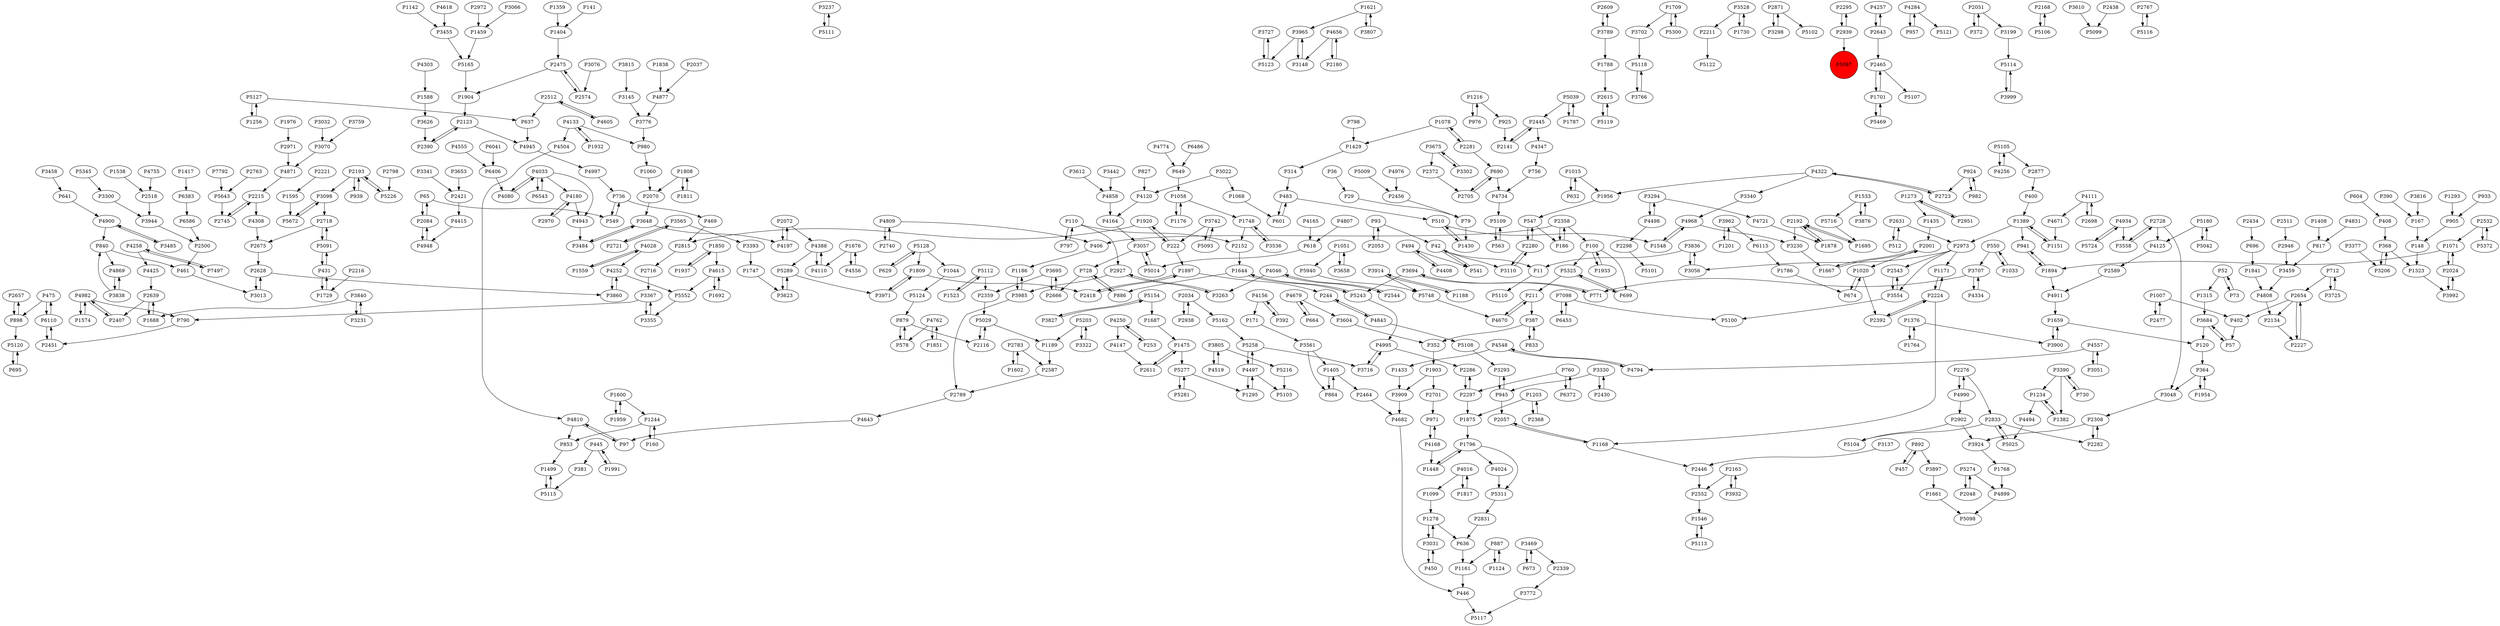 digraph {
	P2657 -> P898
	P3031 -> P1278
	P3860 -> P4252
	P4133 -> P1932
	P3909 -> P4682
	P2971 -> P4871
	P4046 -> P2544
	P2728 -> P3558
	P2973 -> P2543
	P1315 -> P3684
	P2072 -> P4197
	P3294 -> P4498
	P5325 -> P699
	P2358 -> P100
	P1687 -> P1475
	P6110 -> P475
	P1234 -> P4494
	P1850 -> P4615
	P1007 -> P2477
	P2358 -> P406
	P604 -> P408
	P982 -> P924
	P1203 -> P2368
	P3992 -> P2024
	P3237 -> P5111
	P5127 -> P637
	P1559 -> P4028
	P3707 -> P771
	P4033 -> P6543
	P3048 -> P2308
	P1768 -> P4899
	P939 -> P2193
	P387 -> P352
	P3341 -> P2421
	P4408 -> P494
	P1007 -> P402
	P167 -> P148
	P2001 -> P1020
	P5042 -> P5180
	P4168 -> P971
	P3727 -> P5123
	P1747 -> P3623
	P2609 -> P3789
	P1376 -> P1764
	P3838 -> P840
	P4033 -> P4180
	P4197 -> P2072
	P618 -> P5014
	P4133 -> P4504
	P5009 -> P2456
	P3702 -> P5118
	P2211 -> P5122
	P840 -> P461
	P2192 -> P3230
	P2654 -> P2134
	P2141 -> P2445
	P1574 -> P4982
	P2973 -> P1171
	P2587 -> P2789
	P1676 -> P4556
	P6372 -> P760
	P2297 -> P1875
	P3648 -> P4197
	P756 -> P4734
	P5128 -> P1809
	P4807 -> P618
	P6110 -> P2451
	P3716 -> P4995
	P2084 -> P65
	P3900 -> P1659
	P4871 -> P2215
	P2871 -> P3298
	P2276 -> P4990
	P52 -> P1315
	P5154 -> P1687
	P5289 -> P3623
	P892 -> P3897
	P364 -> P1954
	P2446 -> P2552
	P2763 -> P5643
	P2477 -> P1007
	P3695 -> P2359
	P3302 -> P3675
	P2057 -> P1168
	P253 -> P4250
	P2512 -> P4605
	P2295 -> P2939
	P4046 -> P3263
	P5128 -> P1044
	P4809 -> P2740
	P368 -> P1323
	P5039 -> P1787
	P4968 -> P3230
	P1796 -> P5311
	P4519 -> P3805
	P5643 -> P2745
	P1216 -> P976
	P4257 -> P2643
	P4990 -> P2902
	P1256 -> P5127
	P3367 -> P790
	P1389 -> P1151
	P1709 -> P5300
	P1475 -> P5277
	P3815 -> P3145
	P408 -> P368
	P2070 -> P3648
	P3789 -> P2609
	P1937 -> P1850
	P431 -> P1729
	P2705 -> P690
	P42 -> P541
	P4165 -> P618
	P1278 -> P636
	P1897 -> P2418
	P2221 -> P1595
	P898 -> P2657
	P42 -> P3110
	P790 -> P2451
	P3776 -> P980
	P4497 -> P5103
	P712 -> P2654
	P2666 -> P3695
	P3022 -> P4120
	P4125 -> P2589
	P2939 -> P5097
	P1808 -> P1811
	P160 -> P1244
	P3294 -> P4721
	P695 -> P5120
	P5118 -> P3766
	P4899 -> P5098
	P971 -> P4168
	P696 -> P1841
	P4810 -> P853
	P5748 -> P4670
	P97 -> P4810
	P3965 -> P5123
	P483 -> P601
	P3914 -> P1188
	P728 -> P2666
	P4995 -> P3716
	P1878 -> P2192
	P5258 -> P3716
	P1897 -> P244
	P4504 -> P4810
	P1044 -> P5124
	P4556 -> P1676
	P2532 -> P5372
	P1188 -> P3914
	P5029 -> P2116
	P5258 -> P4497
	P5203 -> P3322
	P4256 -> P5105
	P3766 -> P5118
	P1020 -> P674
	P5243 -> P1644
	P1295 -> P4497
	P65 -> P549
	P547 -> P2280
	P4548 -> P4794
	P2163 -> P2552
	P4120 -> P4164
	P1273 -> P1435
	P2456 -> P79
	P4997 -> P736
	P2631 -> P2973
	P4033 -> P4943
	P2339 -> P3772
	P2390 -> P2123
	P5112 -> P2359
	P2193 -> P5226
	P3528 -> P2211
	P1099 -> P1278
	P461 -> P3013
	P736 -> P469
	P11 -> P5110
	P798 -> P1429
	P1216 -> P925
	P5716 -> P1695
	P2927 -> P3263
	P4284 -> P957
	P5311 -> P2831
	P3554 -> P2543
	P3924 -> P1768
	P390 -> P167
	P3469 -> P2339
	P1729 -> P431
	P1956 -> P547
	P728 -> P886
	P3056 -> P3836
	P957 -> P4284
	P2224 -> P1171
	P1644 -> P5243
	P5039 -> P2445
	P1058 -> P1748
	P1904 -> P2123
	P5226 -> P2193
	P1764 -> P1376
	P352 -> P1903
	P2280 -> P547
	P771 -> P3694
	P3442 -> P4858
	P2628 -> P3860
	P4943 -> P3484
	P3013 -> P2628
	P1058 -> P1176
	P2224 -> P2392
	P3742 -> P5093
	P6586 -> P2500
	P4147 -> P2611
	P1548 -> P4968
	P3836 -> P11
	P2445 -> P4347
	P2445 -> P2141
	P5025 -> P2833
	P52 -> P73
	P4774 -> P649
	P3110 -> P2280
	P3684 -> P120
	P3051 -> P4557
	P3455 -> P5165
	P4995 -> P2286
	P3789 -> P1788
	P4164 -> P3057
	P2001 -> P1667
	P550 -> P3707
	P1161 -> P446
	P1051 -> P3658
	P5203 -> P1189
	P4168 -> P1448
	P1659 -> P3900
	P1748 -> P2152
	P4497 -> P1295
	P1273 -> P2951
	P2180 -> P4656
	P4498 -> P3294
	P3962 -> P1201
	P541 -> P42
	P387 -> P833
	P1875 -> P1796
	P1959 -> P1600
	P3022 -> P1068
	P1933 -> P100
	P5372 -> P2532
	P736 -> P549
	P980 -> P1060
	P1644 -> P886
	P1234 -> P1382
	P3528 -> P1730
	P4656 -> P3148
	P3458 -> P641
	P4843 -> P244
	P1600 -> P1959
	P4831 -> P817
	P3199 -> P5114
	P4024 -> P5311
	P244 -> P4843
	P1676 -> P4110
	P3836 -> P3056
	P3355 -> P3367
	P2123 -> P2390
	P469 -> P2815
	P4934 -> P3558
	P4388 -> P5289
	P7098 -> P6453
	P3393 -> P1747
	P1382 -> P1234
	P1701 -> P2465
	P760 -> P2297
	P1435 -> P2001
	P3805 -> P4519
	P924 -> P982
	P5552 -> P3355
	P2574 -> P2475
	P4734 -> P5109
	P4080 -> P4033
	P1903 -> P2701
	P1405 -> P864
	P2192 -> P1878
	P4810 -> P97
	P5091 -> P2718
	P1688 -> P2639
	P4110 -> P4388
	P2282 -> P2308
	P712 -> P3725
	P406 -> P1186
	P1817 -> P4016
	P5243 -> P4995
	P1171 -> P2224
	P3772 -> P5117
	P549 -> P736
	P2116 -> P5029
	P4557 -> P3051
	P5281 -> P5277
	P4498 -> P2298
	P3807 -> P1621
	P4605 -> P2512
	P1430 -> P510
	P1168 -> P2057
	P4033 -> P4080
	P1071 -> P1894
	P3536 -> P1748
	P3330 -> P2430
	P1659 -> P120
	P3293 -> P945
	P2871 -> P5102
	P2783 -> P2587
	P2193 -> P3098
	P636 -> P1161
	P5105 -> P2877
	P171 -> P3561
	P887 -> P1161
	P65 -> P2084
	P2701 -> P971
	P4858 -> P4164
	P186 -> P2358
	P3658 -> P1051
	P5105 -> P4256
	P797 -> P110
	P475 -> P898
	P5180 -> P5042
	P381 -> P5115
	P1078 -> P1429
	P1448 -> P1796
	P5277 -> P5281
	P5113 -> P1546
	P4679 -> P664
	P4133 -> P980
	P3897 -> P1661
	P392 -> P4156
	P2168 -> P5106
	P3999 -> P5114
	P1796 -> P1448
	P924 -> P2723
	P6453 -> P7098
	P5724 -> P4934
	P2123 -> P4945
	P3610 -> P5099
	P5114 -> P3999
	P3684 -> P57
	P5325 -> P211
	P1459 -> P5165
	P5154 -> P3827
	P4809 -> P406
	P5124 -> P879
	P6486 -> P649
	P4990 -> P2276
	P1523 -> P5112
	P1920 -> P222
	P2589 -> P4911
	P4252 -> P5552
	P4869 -> P3838
	P2215 -> P2745
	P2451 -> P6110
	P5119 -> P2615
	P3076 -> P2574
	P4945 -> P4997
	P4016 -> P1099
	P827 -> P4120
	P4322 -> P2723
	P4643 -> P97
	P2438 -> P5099
	P100 -> P699
	P2532 -> P1071
	P879 -> P578
	P512 -> P2631
	P2643 -> P2465
	P3816 -> P167
	P93 -> P42
	P475 -> P6110
	P2654 -> P2227
	P2359 -> P5029
	P578 -> P879
	P4755 -> P2518
	P3604 -> P352
	P4258 -> P4425
	P853 -> P1499
	P550 -> P1033
	P1142 -> P3455
	P3098 -> P2718
	P3944 -> P2500
	P5029 -> P1189
	P457 -> P892
	P673 -> P3469
	P1661 -> P5098
	P4322 -> P3340
	P5277 -> P1295
	P445 -> P381
	P5162 -> P5258
	P4557 -> P4794
	P1546 -> P5113
	P1060 -> P2070
	P3032 -> P3070
	P3390 -> P730
	P3031 -> P450
	P5274 -> P4899
	P79 -> P1430
	P3367 -> P3355
	P1920 -> P2815
	P3340 -> P4968
	P3298 -> P2871
	P4934 -> P5724
	P2215 -> P4308
	P3145 -> P3776
	P73 -> P52
	P450 -> P3031
	P3985 -> P2789
	P1051 -> P5940
	P2833 -> P2282
	P494 -> P541
	P1788 -> P2615
	P1851 -> P4762
	P4180 -> P4943
	P5108 -> P3293
	P2511 -> P2946
	P4388 -> P4110
	P5115 -> P1499
	P840 -> P4869
	P632 -> P1015
	P3694 -> P5243
	P3840 -> P3231
	P4258 -> P7497
	P2034 -> P2938
	P3469 -> P673
	P400 -> P1389
	P1020 -> P2392
	P2152 -> P1644
	P3971 -> P1809
	P510 -> P1548
	P2216 -> P1729
	P100 -> P1933
	P4334 -> P3707
	P1838 -> P4877
	P4976 -> P2456
	P2833 -> P5025
	P3914 -> P5748
	P5112 -> P1523
	P2434 -> P696
	P2939 -> P2295
	P2053 -> P93
	P2972 -> P1459
	P2134 -> P2227
	P2745 -> P2215
	P1015 -> P1956
	P1667 -> P2001
	P4415 -> P4948
	P7497 -> P4258
	P6543 -> P4033
	P2643 -> P4257
	P4982 -> P2407
	P29 -> P79
	P5127 -> P1256
	P1068 -> P601
	P817 -> P3459
	P864 -> P1405
	P6383 -> P6586
	P148 -> P1323
	P3230 -> P1667
	P100 -> P5325
	P2281 -> P1078
	P3965 -> P3148
	P2372 -> P2705
	P4911 -> P1659
	P1015 -> P632
	P1787 -> P5039
	P2973 -> P3056
	P905 -> P148
	P1359 -> P1404
	P4762 -> P1851
	P4982 -> P1574
	P2927 -> P3985
	P1538 -> P2518
	P2628 -> P3013
	P3648 -> P3484
	P4900 -> P840
	P2368 -> P1203
	P3653 -> P2421
	P2938 -> P2034
	P3137 -> P2446
	P3066 -> P1459
	P2193 -> P939
	P4877 -> P3776
	P3725 -> P712
	P1244 -> P160
	P2831 -> P636
	P1595 -> P5672
	P2728 -> P3048
	P1701 -> P5469
	P1429 -> P314
	P2475 -> P2574
	P2308 -> P2282
	P879 -> P2116
	P2392 -> P2224
	P1176 -> P1058
	P6406 -> P4080
	P402 -> P57
	P629 -> P5128
	P1976 -> P2971
	P2465 -> P1701
	P4111 -> P2698
	P945 -> P2057
	P1786 -> P674
	P1748 -> P3536
	P1695 -> P2192
	P314 -> P483
	P6115 -> P1786
	P4016 -> P1817
	P5123 -> P3727
	P2280 -> P3110
	P2951 -> P1273
	P2552 -> P1546
	P1475 -> P2611
	P2544 -> P4046
	P3263 -> P2927
	P3485 -> P4900
	P1293 -> P905
	P2500 -> P461
	P2192 -> P1695
	P4682 -> P446
	P2698 -> P4111
	P1809 -> P2418
	P494 -> P4408
	P730 -> P3390
	P1621 -> P3965
	P2798 -> P5226
	P3070 -> P4871
	P3377 -> P3206
	P5109 -> P563
	P4250 -> P4147
	P5289 -> P3971
	P3675 -> P3302
	P3098 -> P5672
	P4303 -> P1588
	P3838 -> P4869
	P5165 -> P1904
	P2902 -> P5104
	P3558 -> P2728
	P2024 -> P1071
	P1033 -> P550
	P3459 -> P4808
	P2358 -> P186
	P2084 -> P4948
	P2767 -> P5116
	P3707 -> P4334
	P2163 -> P3932
	P2297 -> P2286
	P3962 -> P6115
	P601 -> P483
	P211 -> P387
	P1932 -> P4133
	P2970 -> P4180
	P1186 -> P3985
	P1201 -> P3962
	P4028 -> P4252
	P110 -> P2152
	P4494 -> P5025
	P2286 -> P2297
	P2877 -> P400
	P1602 -> P2783
	P3742 -> P222
	P760 -> P6372
	P372 -> P2051
	P945 -> P3293
	P4156 -> P392
	P510 -> P1430
	P445 -> P1991
	P4794 -> P4548
	P3322 -> P5203
	P3827 -> P5154
	P3694 -> P771
	P3561 -> P1405
	P4252 -> P3860
	P3057 -> P5014
	P5120 -> P695
	P4322 -> P1956
	P898 -> P5120
	P3231 -> P3840
	P2465 -> P5107
	P4948 -> P2084
	P1533 -> P3876
	P4900 -> P3485
	P57 -> P3684
	P4548 -> P1433
	P1408 -> P817
	P2675 -> P2628
	P4615 -> P1692
	P2902 -> P3924
	P2421 -> P4415
	P4284 -> P5121
	P1903 -> P3909
	P2611 -> P1475
	P2716 -> P3367
	P3330 -> P945
	P222 -> P1897
	P4679 -> P3604
	P4808 -> P2134
	P1811 -> P1808
	P2308 -> P3924
	P110 -> P797
	P1808 -> P2070
	P3675 -> P2372
	P3554 -> P5100
	P5106 -> P2168
	P2298 -> P5101
	P2639 -> P1688
	P690 -> P2705
	P36 -> P29
	P2723 -> P4322
	P5093 -> P3742
	P5014 -> P3057
	P3561 -> P864
	P4721 -> P1878
	P833 -> P387
	P1323 -> P3992
	P5180 -> P4125
	P4671 -> P1151
	P3932 -> P2163
	P3612 -> P4858
	P4615 -> P5552
	P110 -> P2927
	P2721 -> P3565
	P1841 -> P4808
	P2631 -> P512
	P2430 -> P3330
	P3057 -> P728
	P699 -> P5325
	P2475 -> P1904
	P42 -> P11
	P5111 -> P3237
	P2740 -> P4809
	P4425 -> P2639
	P2227 -> P2654
	P690 -> P4734
	P1954 -> P364
	P2418 -> P1897
	P2048 -> P5274
	P3206 -> P368
	P563 -> P5109
	P4555 -> P6406
	P547 -> P186
	P1376 -> P3900
	P2051 -> P372
	P3565 -> P2721
	P1151 -> P1389
	P1588 -> P3626
	P1709 -> P3702
	P1071 -> P2024
	P5091 -> P431
	P2024 -> P3992
	P887 -> P1124
	P3876 -> P1533
	P4111 -> P4671
	P1244 -> P853
	P2718 -> P5091
	P5216 -> P5103
	P1991 -> P445
	P483 -> P510
	P4180 -> P2970
	P2407 -> P4982
	P2072 -> P4388
	P2276 -> P2833
	P7792 -> P5643
	P2783 -> P1602
	P1278 -> P3031
	P1404 -> P2475
	P120 -> P364
	P1168 -> P2446
	P4762 -> P578
	P4250 -> P253
	P3623 -> P5289
	P1894 -> P941
	P3484 -> P3648
	P364 -> P3048
	P4982 -> P790
	P933 -> P905
	P2034 -> P5162
	P649 -> P1058
	P2815 -> P2716
	P2037 -> P4877
	P2973 -> P3554
	P886 -> P728
	P1499 -> P5115
	P3626 -> P2390
	P2518 -> P3944
	P3390 -> P1234
	P3985 -> P1186
	P4028 -> P1559
	P6041 -> P6406
	P1417 -> P6383
	P5274 -> P2048
	P1433 -> P3909
	P1203 -> P1875
	P4843 -> P5108
	P5128 -> P629
	P976 -> P1216
	P1405 -> P2464
	P925 -> P2141
	P2654 -> P402
	P3759 -> P3070
	P2946 -> P3459
	P1600 -> P1244
	P3695 -> P2666
	P892 -> P457
	P2224 -> P1168
	P2512 -> P637
	P637 -> P4945
	P4618 -> P3455
	P431 -> P5091
	P2639 -> P2407
	P3148 -> P3965
	P1850 -> P1937
	P4497 -> P5258
	P4968 -> P1548
	P5672 -> P3098
	P3565 -> P3393
	P4156 -> P171
	P1533 -> P5716
	P3390 -> P1382
	P1389 -> P941
	P674 -> P1020
	P2728 -> P4125
	P2718 -> P2675
	P2543 -> P3554
	P1894 -> P4911
	P1389 -> P2973
	P5300 -> P1709
	P5116 -> P2767
	P4670 -> P211
	P5345 -> P3300
	P4656 -> P2180
	P1078 -> P2281
	P368 -> P3206
	P1809 -> P3971
	P7098 -> P5100
	P1124 -> P887
	P664 -> P4679
	P2833 -> P5104
	P641 -> P4900
	P1621 -> P3807
	P1730 -> P3528
	P4347 -> P756
	P2464 -> P4682
	P222 -> P1920
	P3840 -> P1688
	P2281 -> P690
	P93 -> P2053
	P2051 -> P3199
	P941 -> P1894
	P211 -> P4670
	P1189 -> P2587
	P2615 -> P5119
	P5469 -> P1701
	P1796 -> P4024
	P5940 -> P5748
	P4308 -> P2675
	P3300 -> P3944
	P1692 -> P4615
	P3805 -> P5216
	P2789 -> P4643
	P446 -> P5117
	P141 -> P1404
	P5097 [shape=circle]
	P5097 [style=filled]
	P5097 [fillcolor=red]
}